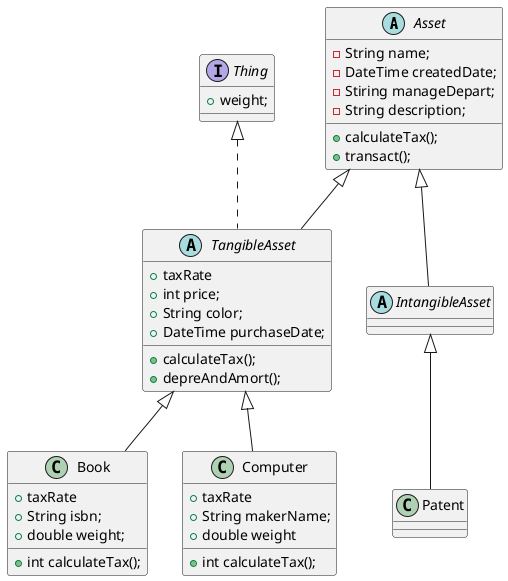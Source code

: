 @startuml

abstract class Asset {
  - String name;
  - DateTime createdDate;
  - Stiring manageDepart;
  - String description;
  + calculateTax();
  + transact();
}

interface Thing {
  + weight;
}

abstract TangibleAsset extends Asset implements Thing {
  + taxRate
  + int price;
  + String color;
  + DateTime purchaseDate;
  + calculateTax();
  + depreAndAmort();
}

class Book extends TangibleAsset {
  + taxRate
  + String isbn;
  + double weight;
  + int calculateTax();
}

class Computer extends TangibleAsset {
  + taxRate
  + String makerName;
  + double weight

  + int calculateTax();
}

abstract class IntangibleAsset extends Asset { }

class Patent extends IntangibleAsset { }

@enduml
